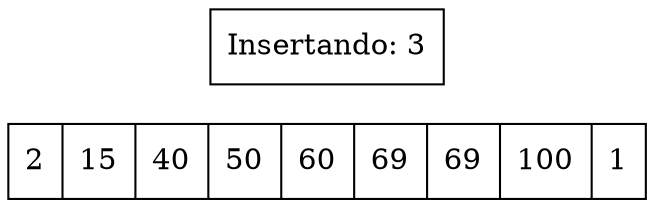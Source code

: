 digraph G{ node [shape = record ];
 rankdir=LR;X[label="{ 2|15|40|50|60|69|69|100|1}" pos = "10,1!" ]puntDer[label="Insertando: 3" pos = "9,2!"] 
}
